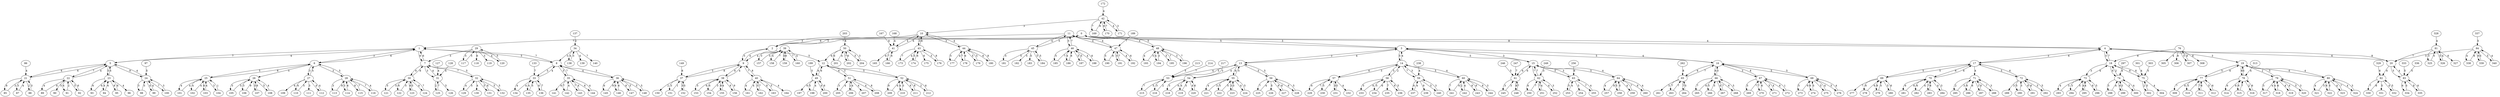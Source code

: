strict digraph "" {
	0 -> 1	[label=7];
	0 -> 2	[label=3];
	0 -> 3	[label=5];
	0 -> 4	[label=8];
	1 -> 5	[label=7];
	1 -> 6	[label=3];
	1 -> 7	[label=6];
	1 -> 8	[label=5];
	2 -> 0	[label=7];
	2 -> 9	[label=5];
	2 -> 12	[label=5];
	3 -> 0	[label=3];
	3 -> 13	[label=3];
	3 -> 14	[label=5];
	3 -> 15	[label=5];
	3 -> 16	[label=5];
	4 -> 0	[label=4];
	4 -> 17	[label=3];
	4 -> 18	[label=5];
	4 -> 19	[label=3];
	4 -> 20	[label=6];
	5 -> 1	[label=4];
	5 -> 21	[label=6];
	5 -> 22	[label=7];
	5 -> 23	[label=5];
	5 -> 24	[label=9];
	6 -> 1	[label=6];
	6 -> 25	[label=5];
	6 -> 26	[label=5];
	6 -> 27	[label=3];
	6 -> 28	[label=3];
	7 -> 1	[label=6];
	7 -> 30	[label=6];
	7 -> 31	[label=3];
	7 -> 32	[label=7];
	8 -> 1	[label=7];
	8 -> 33	[label=3];
	8 -> 35	[label=5];
	8 -> 36	[label=4];
	9 -> 2	[label=4];
	9 -> 37	[label=3];
	9 -> 38	[label=6];
	9 -> 40	[label=7];
	10 -> 2	[label=3];
	10 -> 41	[label=4];
	10 -> 43	[label=3];
	10 -> 44	[label=3];
	11 -> 2	[label=6];
	11 -> 45	[label=4];
	11 -> 46	[label=5];
	11 -> 47	[label=4];
	11 -> 48	[label=4];
	12 -> 49	[label=6];
	12 -> 51	[label=6];
	12 -> 52	[label=5];
	13 -> 3	[label=4];
	13 -> 53	[label=4];
	13 -> 54	[label=4];
	13 -> 55	[label=6];
	13 -> 56	[label=5];
	14 -> 3	[label=4];
	14 -> 57	[label=6];
	14 -> 58	[label=5];
	14 -> 59	[label=7];
	14 -> 60	[label=5];
	15 -> 3	[label=3];
	15 -> 61	[label=6];
	15 -> 62	[label=7];
	15 -> 63	[label=5];
	15 -> 64	[label=5];
	16 -> 3	[label=4];
	16 -> 65	[label=6];
	16 -> 66	[label=6];
	16 -> 67	[label=3];
	16 -> 68	[label=5];
	17 -> 4	[label=6];
	17 -> 69	[label=5];
	17 -> 70	[label=6];
	17 -> 71	[label=4];
	17 -> 72	[label=5];
	18 -> 4	[label=7];
	18 -> 73	[label=3];
	18 -> 74	[label=6];
	18 -> 75	[label=6];
	19 -> 77	[label=5];
	19 -> 78	[label=6];
	19 -> 79	[label=2];
	19 -> 80	[label=6];
	20 -> 4	[label=8];
	20 -> 82	[label=6];
	20 -> 83	[label=5];
	21 -> 5	[label=6];
	21 -> 85	[label=8];
	21 -> 87	[label=3];
	21 -> 88	[label=2];
	22 -> 5	[label=4];
	22 -> 89	[label=4];
	22 -> 90	[label=5];
	22 -> 91	[label=4];
	22 -> 92	[label=5];
	23 -> 5	[label=5];
	23 -> 93	[label=6];
	23 -> 94	[label=4];
	23 -> 95	[label=8];
	23 -> 96	[label=4];
	24 -> 5	[label=4];
	24 -> 98	[label=3];
	24 -> 99	[label=4];
	24 -> 100	[label=7];
	25 -> 6	[label=6];
	25 -> 101	[label=4];
	25 -> 102	[label=4];
	25 -> 103	[label=6];
	25 -> 104	[label=3];
	26 -> 105	[label=5];
	26 -> 106	[label=3];
	26 -> 107	[label=5];
	26 -> 108	[label=5];
	27 -> 6	[label=5];
	27 -> 109	[label=6];
	27 -> 110	[label=6];
	27 -> 111	[label=3];
	27 -> 112	[label=4];
	28 -> 6	[label=5];
	28 -> 113	[label=3];
	28 -> 114	[label=3];
	28 -> 115	[label=6];
	28 -> 116	[label=7];
	29 -> 7	[label=3];
	29 -> 117	[label=5];
	29 -> 118	[label=6];
	29 -> 119	[label=3];
	29 -> 120	[label=4];
	30 -> 7	[label=8];
	30 -> 121	[label=5];
	30 -> 122	[label=6];
	30 -> 123	[label=6];
	30 -> 124	[label=4];
	31 -> 7	[label=4];
	31 -> 125	[label=2];
	31 -> 126	[label=5];
	32 -> 7	[label=5];
	32 -> 129	[label=4];
	32 -> 130	[label=4];
	32 -> 131	[label=5];
	32 -> 132	[label=5];
	33 -> 8	[label=4];
	33 -> 134	[label=4];
	33 -> 135	[label=4];
	33 -> 136	[label=6];
	34 -> 8	[label=3];
	34 -> 138	[label=4];
	34 -> 139	[label=4];
	34 -> 140	[label=7];
	35 -> 8	[label=7];
	35 -> 141	[label=6];
	35 -> 142	[label=7];
	35 -> 143	[label=7];
	35 -> 144	[label=6];
	36 -> 8	[label=3];
	36 -> 145	[label=6];
	36 -> 146	[label=6];
	36 -> 147	[label=6];
	36 -> 148	[label=5];
	37 -> 9	[label=8];
	37 -> 150	[label=2];
	37 -> 151	[label=3];
	37 -> 152	[label=5];
	38 -> 9	[label=4];
	38 -> 153	[label=5];
	38 -> 154	[label=6];
	38 -> 155	[label=8];
	38 -> 156	[label=6];
	39 -> 9	[label=4];
	39 -> 157	[label=3];
	39 -> 158	[label=4];
	39 -> 159	[label=5];
	39 -> 160	[label=7];
	40 -> 9	[label=8];
	40 -> 161	[label=4];
	40 -> 162	[label=5];
	40 -> 163	[label=6];
	40 -> 164	[label=4];
	41 -> 10	[label=6];
	41 -> 165	[label=6];
	41 -> 166	[label=7];
	42 -> 10	[label=3];
	42 -> 169	[label=7];
	42 -> 170	[label=6];
	42 -> 171	[label=4];
	43 -> 10	[label=8];
	43 -> 173	[label=7];
	43 -> 174	[label=5];
	43 -> 175	[label=6];
	43 -> 176	[label=3];
	44 -> 10	[label=4];
	44 -> 177	[label=5];
	44 -> 178	[label=7];
	44 -> 179	[label=5];
	44 -> 180	[label=6];
	45 -> 11	[label=5];
	45 -> 181	[label=5];
	45 -> 182	[label=5];
	45 -> 183	[label=5];
	45 -> 184	[label=5];
	46 -> 11	[label=7];
	46 -> 185	[label=5];
	46 -> 186	[label=4];
	46 -> 187	[label=5];
	46 -> 188	[label=4];
	47 -> 11	[label=4];
	47 -> 190	[label=5];
	47 -> 191	[label=5];
	47 -> 192	[label=4];
	48 -> 11	[label=5];
	48 -> 193	[label=4];
	48 -> 194	[label=4];
	48 -> 195	[label=5];
	48 -> 196	[label=3];
	49 -> 12	[label=6];
	49 -> 197	[label=6];
	49 -> 198	[label=5];
	49 -> 200	[label=4];
	50 -> 12	[label=6];
	50 -> 201	[label=6];
	50 -> 202	[label=7];
	50 -> 204	[label=5];
	51 -> 12	[label=3];
	51 -> 205	[label=3];
	51 -> 206	[label=1];
	51 -> 207	[label=4];
	51 -> 208	[label=4];
	52 -> 12	[label=7];
	52 -> 209	[label=8];
	52 -> 210	[label=4];
	52 -> 211	[label=6];
	52 -> 212	[label=2];
	53 -> 13	[label=5];
	53 -> 215	[label=7];
	53 -> 216	[label=3];
	54 -> 218	[label=5];
	54 -> 219	[label=4];
	54 -> 220	[label=4];
	55 -> 13	[label=5];
	55 -> 221	[label=4];
	55 -> 222	[label=5];
	55 -> 223	[label=3];
	55 -> 224	[label=4];
	56 -> 13	[label=5];
	56 -> 225	[label=7];
	56 -> 226	[label=5];
	56 -> 227	[label=6];
	56 -> 228	[label=6];
	57 -> 14	[label=3];
	57 -> 229	[label=6];
	57 -> 230	[label=5];
	57 -> 231	[label=5];
	57 -> 232	[label=4];
	58 -> 14	[label=2];
	58 -> 233	[label=5];
	58 -> 234	[label=5];
	58 -> 235	[label=7];
	58 -> 236	[label=6];
	59 -> 14	[label=3];
	59 -> 237	[label=6];
	59 -> 239	[label=9];
	59 -> 240	[label=5];
	60 -> 14	[label=4];
	60 -> 241	[label=7];
	60 -> 242	[label=2];
	60 -> 243	[label=6];
	60 -> 244	[label=6];
	61 -> 15	[label=6];
	61 -> 245	[label=3];
	61 -> 248	[label=6];
	62 -> 15	[label=7];
	62 -> 250	[label=6];
	62 -> 251	[label=7];
	62 -> 252	[label=4];
	63 -> 15	[label=3];
	63 -> 253	[label=5];
	63 -> 254	[label=5];
	63 -> 255	[label=7];
	64 -> 15	[label=4];
	64 -> 257	[label=4];
	64 -> 258	[label=5];
	64 -> 259	[label=4];
	64 -> 260	[label=6];
	65 -> 16	[label=7];
	65 -> 261	[label=5];
	65 -> 263	[label=7];
	65 -> 264	[label=7];
	66 -> 16	[label=3];
	66 -> 265	[label=7];
	66 -> 266	[label=5];
	66 -> 267	[label=4];
	66 -> 268	[label=6];
	67 -> 16	[label=8];
	67 -> 269	[label=5];
	67 -> 270	[label=7];
	67 -> 271	[label=5];
	67 -> 272	[label=6];
	68 -> 16	[label=5];
	68 -> 273	[label=5];
	68 -> 274	[label=6];
	68 -> 275	[label=5];
	68 -> 276	[label=5];
	69 -> 17	[label=5];
	69 -> 277	[label=7];
	69 -> 278	[label=8];
	69 -> 279	[label=8];
	69 -> 280	[label=5];
	70 -> 17	[label=6];
	70 -> 281	[label=6];
	70 -> 282	[label=6];
	70 -> 283	[label=7];
	70 -> 284	[label=4];
	71 -> 285	[label=2];
	71 -> 286	[label=6];
	71 -> 287	[label=1];
	71 -> 288	[label=7];
	72 -> 17	[label=6];
	72 -> 289	[label=3];
	72 -> 290	[label=5];
	72 -> 291	[label=6];
	72 -> 292	[label=5];
	73 -> 18	[label=4];
	73 -> 293	[label=4];
	73 -> 294	[label=3];
	73 -> 295	[label=4];
	73 -> 296	[label=6];
	74 -> 18	[label=2];
	74 -> 298	[label=5];
	74 -> 299	[label=6];
	74 -> 300	[label=5];
	75 -> 18	[label=6];
	75 -> 302	[label=2];
	75 -> 304	[label=4];
	76 -> 18	[label=8];
	76 -> 305	[label=4];
	76 -> 306	[label=8];
	76 -> 307	[label=5];
	76 -> 308	[label=6];
	77 -> 19	[label=6];
	77 -> 309	[label=7];
	77 -> 310	[label=5];
	77 -> 311	[label=7];
	77 -> 312	[label=5];
	78 -> 19	[label=5];
	78 -> 314	[label=6];
	78 -> 315	[label=6];
	78 -> 316	[label=2];
	79 -> 19	[label=5];
	79 -> 317	[label=5];
	79 -> 318	[label=4];
	79 -> 319	[label=4];
	79 -> 320	[label=5];
	80 -> 19	[label=4];
	80 -> 321	[label=4];
	80 -> 322	[label=6];
	80 -> 323	[label=4];
	80 -> 324	[label=4];
	81 -> 20	[label=7];
	81 -> 325	[label=3];
	81 -> 326	[label=5];
	81 -> 327	[label=6];
	82 -> 330	[label=7];
	82 -> 331	[label=5];
	82 -> 332	[label=4];
	83 -> 20	[label=4];
	83 -> 334	[label=6];
	83 -> 335	[label=8];
	84 -> 20	[label=3];
	84 -> 338	[label=4];
	84 -> 339	[label=6];
	84 -> 340	[label=5];
	85 -> 21	[label=3];
	86 -> 21	[label=4];
	87 -> 21	[label=4];
	88 -> 21	[label=3];
	89 -> 22	[label=6];
	91 -> 22	[label=2];
	92 -> 22	[label=6];
	93 -> 23	[label=6];
	94 -> 23	[label=6];
	95 -> 23	[label=6];
	97 -> 24	[label=5];
	98 -> 24	[label=5];
	99 -> 24	[label=4];
	100 -> 24	[label=3];
	101 -> 25	[label=4];
	102 -> 25	[label=4];
	103 -> 25	[label=4];
	104 -> 25	[label=1];
	105 -> 26	[label=5];
	106 -> 26	[label=9];
	107 -> 26	[label=8];
	108 -> 26	[label=4];
	110 -> 27	[label=5];
	112 -> 27	[label=4];
	113 -> 28	[label=8];
	114 -> 28	[label=6];
	115 -> 28	[label=7];
	116 -> 28	[label=4];
	117 -> 29	[label=5];
	120 -> 29	[label=5];
	121 -> 30	[label=5];
	122 -> 30	[label=5];
	123 -> 30	[label=5];
	124 -> 30	[label=7];
	125 -> 31	[label=7];
	127 -> 31	[label=4];
	128 -> 31	[label=4];
	129 -> 32	[label=5];
	131 -> 32	[label=6];
	132 -> 32	[label=5];
	133 -> 33	[label=7];
	134 -> 33	[label=4];
	135 -> 33	[label=5];
	136 -> 33	[label=7];
	137 -> 34	[label=2];
	138 -> 34	[label=3];
	142 -> 35	[label=4];
	143 -> 35	[label=4];
	144 -> 35	[label=4];
	145 -> 36	[label=8];
	146 -> 36	[label=6];
	147 -> 36	[label=5];
	148 -> 36	[label=5];
	149 -> 37	[label=6];
	151 -> 37	[label=1];
	152 -> 37	[label=5];
	153 -> 38	[label=6];
	154 -> 38	[label=3];
	155 -> 38	[label=4];
	156 -> 38	[label=9];
	157 -> 39	[label=5];
	158 -> 39	[label=7];
	159 -> 39	[label=8];
	160 -> 39	[label=4];
	161 -> 40	[label=4];
	162 -> 40	[label=7];
	163 -> 40	[label=5];
	166 -> 41	[label=6];
	167 -> 41	[label=6];
	168 -> 41	[label=4];
	169 -> 42	[label=8];
	170 -> 42	[label=7];
	171 -> 42	[label=3];
	172 -> 42	[label=4];
	173 -> 43	[label=4];
	174 -> 43	[label=6];
	176 -> 43	[label=8];
	177 -> 44	[label=4];
	178 -> 44	[label=6];
	179 -> 44	[label=5];
	180 -> 44	[label=8];
	181 -> 45	[label=5];
	184 -> 45	[label=5];
	185 -> 46	[label=7];
	186 -> 46	[label=8];
	187 -> 46	[label=5];
	188 -> 46	[label=6];
	189 -> 47	[label=7];
	190 -> 47	[label=6];
	191 -> 47	[label=7];
	192 -> 47	[label=6];
	193 -> 48	[label=5];
	194 -> 48	[label=3];
	195 -> 48	[label=7];
	196 -> 48	[label=7];
	198 -> 49	[label=4];
	199 -> 49	[label=5];
	200 -> 49	[label=6];
	201 -> 50	[label=4];
	202 -> 50	[label=6];
	203 -> 50	[label=6];
	204 -> 50	[label=3];
	205 -> 51	[label=4];
	206 -> 51	[label=4];
	208 -> 51	[label=8];
	209 -> 52	[label=4];
	210 -> 52	[label=3];
	211 -> 52	[label=8];
	212 -> 52	[label=6];
	213 -> 53	[label=5];
	214 -> 53	[label=7];
	215 -> 53	[label=5];
	216 -> 53	[label=2];
	217 -> 54	[label=3];
	218 -> 54	[label=6];
	219 -> 54	[label=5];
	220 -> 54	[label=6];
	221 -> 55	[label=3];
	222 -> 55	[label=5];
	223 -> 55	[label=3];
	224 -> 55	[label=5];
	225 -> 56	[label=4];
	227 -> 56	[label=6];
	228 -> 56	[label=5];
	229 -> 57	[label=7];
	230 -> 57	[label=7];
	231 -> 57	[label=5];
	233 -> 58	[label=6];
	234 -> 58	[label=6];
	236 -> 58	[label=5];
	237 -> 59	[label=4];
	238 -> 59	[label=4];
	240 -> 59	[label=3];
	241 -> 60	[label=6];
	242 -> 60	[label=4];
	243 -> 60	[label=6];
	244 -> 60	[label=3];
	245 -> 61	[label=3];
	246 -> 61	[label=5];
	247 -> 61	[label=7];
	248 -> 61	[label=7];
	249 -> 62	[label=3];
	250 -> 62	[label=7];
	251 -> 62	[label=4];
	252 -> 62	[label=3];
	253 -> 63	[label=4];
	255 -> 63	[label=4];
	256 -> 63	[label=6];
	257 -> 64	[label=8];
	258 -> 64	[label=5];
	259 -> 64	[label=7];
	260 -> 64	[label=4];
	262 -> 65	[label=8];
	263 -> 65	[label=7];
	264 -> 65	[label=5];
	265 -> 66	[label=6];
	266 -> 66	[label=5];
	267 -> 66	[label=7];
	268 -> 66	[label=5];
	269 -> 67	[label=7];
	270 -> 67	[label=6];
	271 -> 67	[label=4];
	272 -> 67	[label=1];
	273 -> 68	[label=6];
	274 -> 68	[label=5];
	275 -> 68	[label=4];
	276 -> 68	[label=4];
	278 -> 69	[label=6];
	279 -> 69	[label=5];
	280 -> 69	[label=6];
	281 -> 70	[label=6];
	282 -> 70	[label=4];
	283 -> 70	[label=6];
	284 -> 70	[label=3];
	285 -> 71	[label=3];
	286 -> 71	[label=6];
	287 -> 71	[label=0];
	288 -> 71	[label=3];
	290 -> 72	[label=3];
	291 -> 72	[label=6];
	292 -> 72	[label=5];
	293 -> 73	[label=5];
	294 -> 73	[label=5];
	295 -> 73	[label=4];
	296 -> 73	[label=5];
	297 -> 74	[label=4];
	298 -> 74	[label=4];
	299 -> 74	[label=3];
	300 -> 74	[label=4];
	301 -> 75	[label=4];
	302 -> 75	[label=5];
	303 -> 75	[label=5];
	307 -> 76	[label=8];
	309 -> 77	[label=6];
	310 -> 77	[label=7];
	311 -> 77	[label=6];
	312 -> 77	[label=6];
	313 -> 78	[label=4];
	314 -> 78	[label=6];
	315 -> 78	[label=7];
	316 -> 78	[label=6];
	317 -> 79	[label=4];
	318 -> 79	[label=6];
	319 -> 79	[label=4];
	320 -> 79	[label=3];
	321 -> 80	[label=5];
	322 -> 80	[label=5];
	323 -> 80	[label=7];
	324 -> 80	[label=3];
	325 -> 81	[label=5];
	326 -> 81	[label=4];
	328 -> 81	[label=4];
	329 -> 82	[label=6];
	330 -> 82	[label=8];
	332 -> 82	[label=5];
	333 -> 83	[label=5];
	334 -> 83	[label=5];
	335 -> 83	[label=6];
	336 -> 83	[label=5];
	337 -> 84	[label=5];
	338 -> 84	[label=8];
	339 -> 84	[label=5];
	340 -> 84	[label=4];
}
